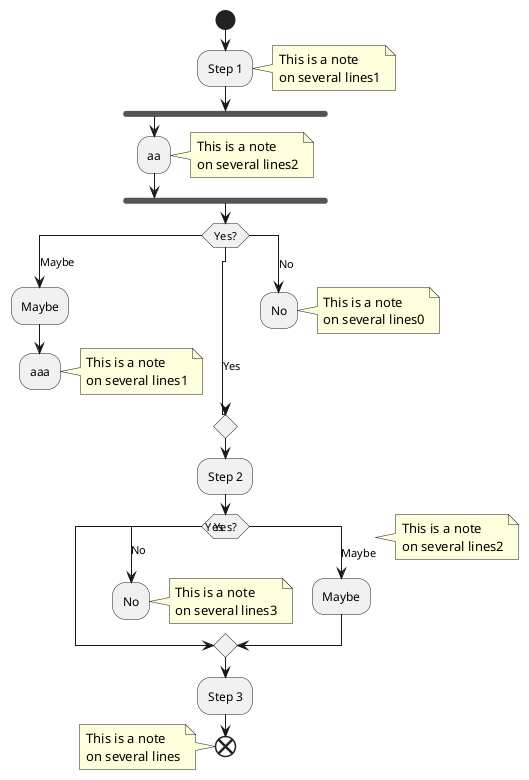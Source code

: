 @startuml

start
:Step 1;
note right
            This is a note
            on several lines1
        end note
fork
:aa;
note right
            This is a note
            on several lines2
        end note
endfork
switch (Yes?)
      case (Maybe)
        :Maybe;
        :aaa;
        note right
            This is a note
            on several lines1
        end note
        detach
    case (Yes)
    case (No)
        :No;
        note right
            This is a note
            on several lines0
        end note
        detach
  
endswitch
:Step 2;
switch (Yes?)

    case (Yes)
    note right
            This is a note
            on several lines2
        end note
    case (No)
        :No;
        note right
            This is a note
            on several lines3
        end note
        detach
    case (Maybe)
        :Maybe;
endswitch
:Step 3;
end
note left
            This is a note
            on several lines
        end note
@enduml